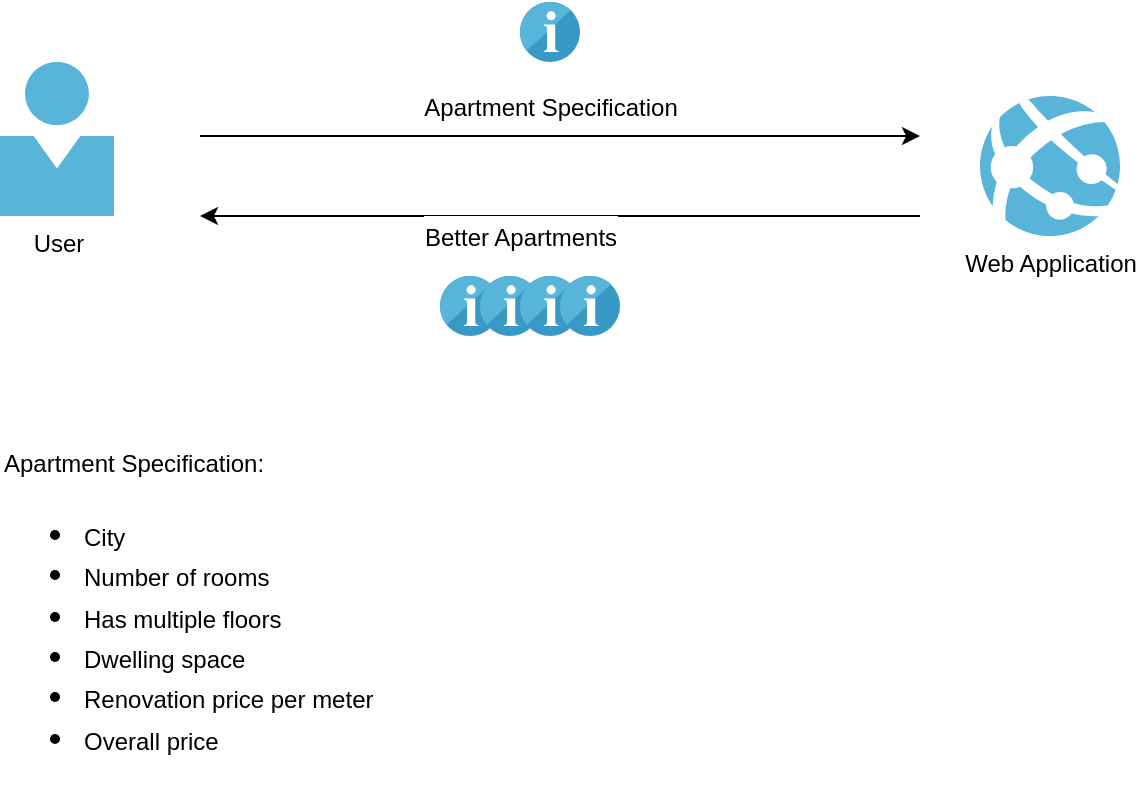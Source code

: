 <mxfile version="13.2.4" type="device" pages="5"><diagram id="wJSXQNSrOmMuV7ooUdes" name="User Interaction"><mxGraphModel dx="1426" dy="1003" grid="1" gridSize="10" guides="1" tooltips="1" connect="1" arrows="1" fold="1" page="1" pageScale="1" pageWidth="827" pageHeight="1169" math="0" shadow="0"><root><mxCell id="0"/><mxCell id="1" parent="0"/><mxCell id="l5Xs_iegpiukcwC-gsMg-9" value="" style="edgeStyle=orthogonalEdgeStyle;rounded=0;orthogonalLoop=1;jettySize=auto;html=1;" parent="1" edge="1"><mxGeometry relative="1" as="geometry"><mxPoint x="190" y="510" as="sourcePoint"/><mxPoint x="550" y="510" as="targetPoint"/></mxGeometry></mxCell><mxCell id="l5Xs_iegpiukcwC-gsMg-31" value="&lt;span style=&quot;font-size: 12px&quot;&gt;Apartment Specification&lt;/span&gt;" style="edgeLabel;html=1;align=center;verticalAlign=middle;resizable=0;points=[];fontSize=17;" parent="l5Xs_iegpiukcwC-gsMg-9" vertex="1" connectable="0"><mxGeometry x="0.133" relative="1" as="geometry"><mxPoint x="-29" y="-15" as="offset"/></mxGeometry></mxCell><mxCell id="l5Xs_iegpiukcwC-gsMg-1" value="User" style="aspect=fixed;html=1;points=[];align=center;image;fontSize=12;image=img/lib/mscae/Person.svg;" parent="1" vertex="1"><mxGeometry x="90" y="472.97" width="57" height="77.03" as="geometry"/></mxCell><mxCell id="l5Xs_iegpiukcwC-gsMg-33" value="" style="edgeStyle=orthogonalEdgeStyle;rounded=0;orthogonalLoop=1;jettySize=auto;html=1;fontSize=17;" parent="1" edge="1"><mxGeometry relative="1" as="geometry"><mxPoint x="550" y="550" as="sourcePoint"/><mxPoint x="190" y="550" as="targetPoint"/></mxGeometry></mxCell><mxCell id="l5Xs_iegpiukcwC-gsMg-34" value="&lt;font style=&quot;font-size: 12px&quot;&gt;Better Apartments&lt;/font&gt;" style="edgeLabel;html=1;align=center;verticalAlign=middle;resizable=0;points=[];fontSize=17;" parent="l5Xs_iegpiukcwC-gsMg-33" vertex="1" connectable="0"><mxGeometry x="0.078" relative="1" as="geometry"><mxPoint x="-6" y="10" as="offset"/></mxGeometry></mxCell><mxCell id="l5Xs_iegpiukcwC-gsMg-3" value="Web Application" style="aspect=fixed;html=1;points=[];align=center;image;fontSize=12;image=img/lib/mscae/App_Services.svg;" parent="1" vertex="1"><mxGeometry x="580" y="490" width="70" height="70" as="geometry"/></mxCell><mxCell id="l5Xs_iegpiukcwC-gsMg-4" value="" style="aspect=fixed;html=1;points=[];align=center;image;fontSize=12;image=img/lib/mscae/Info_2.svg;" parent="1" vertex="1"><mxGeometry x="350" y="442.97" width="30" height="30" as="geometry"/></mxCell><mxCell id="l5Xs_iegpiukcwC-gsMg-29" value="&lt;div&gt;&lt;font style=&quot;font-size: 12px&quot;&gt;Apartment Specification:&lt;/font&gt;&lt;/div&gt;&lt;ul&gt;&lt;li&gt;&lt;span&gt;&lt;font style=&quot;font-size: 12px&quot;&gt;City&lt;/font&gt;&lt;/span&gt;&lt;/li&gt;&lt;li&gt;&lt;font style=&quot;font-size: 12px&quot;&gt;Number of rooms&lt;/font&gt;&lt;/li&gt;&lt;li&gt;&lt;font style=&quot;font-size: 12px&quot;&gt;Has multiple floors&lt;/font&gt;&lt;/li&gt;&lt;li&gt;&lt;font style=&quot;font-size: 12px&quot;&gt;Dwelling space&lt;/font&gt;&lt;/li&gt;&lt;li&gt;&lt;font style=&quot;font-size: 12px&quot;&gt;Renovation price per meter&lt;/font&gt;&lt;/li&gt;&lt;li&gt;&lt;font style=&quot;font-size: 12px&quot;&gt;Overall price&lt;/font&gt;&lt;/li&gt;&lt;/ul&gt;" style="text;strokeColor=none;fillColor=none;html=1;whiteSpace=wrap;verticalAlign=middle;overflow=hidden;fontSize=17;" parent="1" vertex="1"><mxGeometry x="90" y="660" width="280" height="180" as="geometry"/></mxCell><mxCell id="l5Xs_iegpiukcwC-gsMg-39" value="" style="aspect=fixed;html=1;points=[];align=center;image;fontSize=12;image=img/lib/mscae/Info_2.svg;" parent="1" vertex="1"><mxGeometry x="310" y="580" width="30" height="30" as="geometry"/></mxCell><mxCell id="l5Xs_iegpiukcwC-gsMg-40" value="" style="aspect=fixed;html=1;points=[];align=center;image;fontSize=12;image=img/lib/mscae/Info_2.svg;" parent="1" vertex="1"><mxGeometry x="330" y="580" width="30" height="30" as="geometry"/></mxCell><mxCell id="l5Xs_iegpiukcwC-gsMg-41" value="" style="aspect=fixed;html=1;points=[];align=center;image;fontSize=12;image=img/lib/mscae/Info_2.svg;" parent="1" vertex="1"><mxGeometry x="350" y="580" width="30" height="30" as="geometry"/></mxCell><mxCell id="l5Xs_iegpiukcwC-gsMg-42" value="" style="aspect=fixed;html=1;points=[];align=center;image;fontSize=12;image=img/lib/mscae/Info_2.svg;" parent="1" vertex="1"><mxGeometry x="370" y="580" width="30" height="30" as="geometry"/></mxCell></root></mxGraphModel></diagram><diagram id="kBCVqvlNksmd7th6j5qb" name="Page-2"><mxGraphModel dx="2253" dy="2172" grid="1" gridSize="10" guides="1" tooltips="1" connect="1" arrows="1" fold="1" page="1" pageScale="1" pageWidth="827" pageHeight="1169" math="0" shadow="0"><root><mxCell id="Xf0zdAJSnBmhrVDSTyzB-0"/><mxCell id="Xf0zdAJSnBmhrVDSTyzB-1" parent="Xf0zdAJSnBmhrVDSTyzB-0"/><mxCell id="rg5n69LgmToSxn2e_3Ef-0" value="&lt;p style=&quot;margin: 0px ; margin-top: 4px ; text-align: center&quot;&gt;&lt;b style=&quot;background-color: rgb(255 , 255 , 255)&quot;&gt;DataAggregator&lt;/b&gt;&lt;/p&gt;&lt;hr size=&quot;1&quot;&gt;&lt;p style=&quot;margin: 0px ; margin-left: 4px&quot;&gt;&lt;span style=&quot;background-color: rgb(255 , 255 , 255)&quot;&gt;+&amp;nbsp;&lt;span style=&quot;font-family: &amp;#34;menlo&amp;#34; ; font-size: 8.3pt&quot;&gt;_aggregators&amp;nbsp;&lt;/span&gt;&lt;span&gt;:&amp;nbsp;&lt;/span&gt;&lt;span style=&quot;font-family: &amp;#34;menlo&amp;#34; ; font-size: 8.3pt&quot;&gt;IEnumerable&amp;lt;IAggregator&amp;gt;&lt;/span&gt;&lt;/span&gt;&lt;/p&gt;&lt;p style=&quot;margin: 0px ; margin-left: 4px&quot;&gt;&lt;span style=&quot;background-color: rgb(255 , 255 , 255)&quot;&gt;&lt;span style=&quot;font-family: &amp;#34;menlo&amp;#34; ; font-size: 8.3pt&quot;&gt;+&amp;nbsp;&lt;/span&gt;&lt;span style=&quot;font-family: &amp;#34;menlo&amp;#34; ; font-size: 8.3pt&quot;&gt;_apartComplexRepository :&amp;nbsp;&lt;/span&gt;&lt;span style=&quot;font-family: &amp;#34;menlo&amp;#34; ; font-size: 8.3pt&quot;&gt;IApartComplexRepository&lt;/span&gt;&lt;/span&gt;&lt;/p&gt;&lt;p style=&quot;margin: 0px ; margin-left: 4px&quot;&gt;&lt;span style=&quot;background-color: rgb(255 , 255 , 255)&quot;&gt;&lt;span style=&quot;font-family: &amp;#34;menlo&amp;#34; ; font-size: 8.3pt&quot;&gt;+&amp;nbsp;&lt;/span&gt;&lt;span style=&quot;font-family: &amp;#34;menlo&amp;#34; ; font-size: 8.3pt&quot;&gt;_apartComplexes :&amp;nbsp;&lt;/span&gt;&lt;span style=&quot;font-family: &amp;#34;menlo&amp;#34; ; font-size: 8.3pt&quot;&gt;IEnumerable&amp;lt;ApartComplex&amp;gt;&lt;/span&gt;&lt;/span&gt;&lt;/p&gt;&lt;hr size=&quot;1&quot;&gt;&lt;p style=&quot;margin: 0px ; margin-left: 4px&quot;&gt;&lt;span style=&quot;background-color: rgb(255 , 255 , 255)&quot;&gt;+ GetData()&lt;/span&gt;&lt;/p&gt;&lt;p style=&quot;margin: 0px ; margin-left: 4px&quot;&gt;&lt;span style=&quot;background-color: rgb(255 , 255 , 255)&quot;&gt;+ ValidateData()&lt;/span&gt;&lt;/p&gt;&lt;p style=&quot;margin: 0px ; margin-left: 4px&quot;&gt;&lt;span style=&quot;background-color: rgb(255 , 255 , 255)&quot;&gt;+ UpdateDb()&lt;/span&gt;&lt;/p&gt;" style="verticalAlign=top;align=left;overflow=fill;fontSize=12;fontFamily=Helvetica;html=1;" parent="Xf0zdAJSnBmhrVDSTyzB-1" vertex="1"><mxGeometry x="210" y="150" width="360" height="140" as="geometry"/></mxCell><mxCell id="rg5n69LgmToSxn2e_3Ef-3" value="&lt;p style=&quot;margin: 0px ; margin-top: 4px ; text-align: center&quot;&gt;&lt;b style=&quot;background-color: rgb(255 , 255 , 255)&quot;&gt;LunUaAggregator&lt;/b&gt;&lt;/p&gt;&lt;hr size=&quot;1&quot;&gt;&lt;p style=&quot;margin: 0px ; margin-left: 4px&quot;&gt;&lt;span style=&quot;background-color: rgb(255 , 255 , 255)&quot;&gt;+&amp;nbsp;&lt;span style=&quot;font-family: &amp;#34;menlo&amp;#34; ; font-size: 8.3pt&quot;&gt;_cityHandler&lt;/span&gt;&lt;span style=&quot;font-family: &amp;#34;menlo&amp;#34; ; font-size: 8.3pt&quot;&gt;&amp;nbsp;&lt;/span&gt;:&amp;nbsp;&lt;span style=&quot;font-family: &amp;#34;menlo&amp;#34; ; font-size: 8.3pt&quot;&gt;CityHandler&lt;/span&gt;&lt;/span&gt;&lt;/p&gt;&lt;p style=&quot;margin: 0px ; margin-left: 4px&quot;&gt;&lt;span style=&quot;background-color: rgb(255 , 255 , 255)&quot;&gt;&lt;span style=&quot;font-family: &amp;#34;menlo&amp;#34; ; font-size: 8.3pt&quot;&gt;+&amp;nbsp;&lt;/span&gt;&lt;span style=&quot;font-family: &amp;#34;menlo&amp;#34; ; font-size: 8.3pt&quot;&gt;_apartComplexHandler&lt;/span&gt;&lt;span style=&quot;font-family: &amp;#34;menlo&amp;#34; ; font-size: 8.3pt&quot;&gt;&amp;nbsp;:&amp;nbsp;&lt;/span&gt;&lt;span style=&quot;font-family: &amp;#34;menlo&amp;#34; ; font-size: 8.3pt&quot;&gt;ApartComplexHandler&lt;/span&gt;&lt;/span&gt;&lt;/p&gt;&lt;p style=&quot;margin: 0px ; margin-left: 4px&quot;&gt;&lt;span style=&quot;background-color: rgb(255 , 255 , 255)&quot;&gt;&lt;span style=&quot;font-family: &amp;#34;menlo&amp;#34; ; font-size: 8.3pt&quot;&gt;+&amp;nbsp;&lt;/span&gt;&lt;span style=&quot;font-family: &amp;#34;menlo&amp;#34; ; font-size: 8.3pt&quot;&gt;_apartmentHandler&lt;/span&gt;&lt;span style=&quot;font-family: &amp;#34;menlo&amp;#34; ; font-size: 8.3pt&quot;&gt;&amp;nbsp;:&amp;nbsp;&lt;/span&gt;&lt;span style=&quot;font-family: &amp;#34;menlo&amp;#34; ; font-size: 8.3pt&quot;&gt;ApartmentHandler&lt;/span&gt;&lt;/span&gt;&lt;/p&gt;&lt;hr size=&quot;1&quot;&gt;&lt;p style=&quot;margin: 0px ; margin-left: 4px&quot;&gt;&lt;span style=&quot;background-color: rgb(255 , 255 , 255)&quot;&gt;+&amp;nbsp;&lt;span style=&quot;font-family: &amp;#34;menlo&amp;#34; ; font-size: 8.3pt&quot;&gt;AggregateData&lt;/span&gt;() :&amp;nbsp;&lt;/span&gt;&lt;span style=&quot;background-color: rgb(255 , 255 , 255)&quot;&gt;&lt;span style=&quot;font-family: &amp;#34;menlo&amp;#34; ; font-size: 8.3pt&quot;&gt;IEnumerable&lt;/span&gt;&lt;span style=&quot;font-family: &amp;#34;menlo&amp;#34; ; font-size: 8.3pt&quot;&gt;&amp;lt;&lt;/span&gt;&lt;span style=&quot;font-family: &amp;#34;menlo&amp;#34; ; font-size: 8.3pt&quot;&gt;ApartComplex&lt;/span&gt;&lt;span style=&quot;font-family: &amp;#34;menlo&amp;#34; ; font-size: 8.3pt&quot;&gt;&amp;gt;&lt;/span&gt;&lt;/span&gt;&lt;/p&gt;" style="verticalAlign=top;align=left;overflow=fill;fontSize=12;fontFamily=Helvetica;html=1;" parent="Xf0zdAJSnBmhrVDSTyzB-1" vertex="1"><mxGeometry x="1150" y="160" width="360" height="120" as="geometry"/></mxCell><mxCell id="rg5n69LgmToSxn2e_3Ef-6" value="&lt;p style=&quot;margin: 0px ; margin-top: 4px ; text-align: center&quot;&gt;&lt;b style=&quot;background-color: rgb(255 , 255 , 255)&quot;&gt;DomRiaAggregator&lt;/b&gt;&lt;/p&gt;&lt;hr size=&quot;1&quot;&gt;&lt;p style=&quot;margin: 0px ; margin-left: 4px&quot;&gt;&lt;span style=&quot;font-family: &amp;#34;menlo&amp;#34; ; font-size: 8.3pt&quot;&gt;+&amp;nbsp;&lt;/span&gt;&lt;span style=&quot;font-family: &amp;#34;menlo&amp;#34; ; font-size: 8.3pt&quot;&gt;_apartComplexHandler&lt;/span&gt;&lt;span style=&quot;font-family: &amp;#34;menlo&amp;#34; ; font-size: 8.3pt&quot;&gt;&amp;nbsp;:&amp;nbsp;&lt;/span&gt;&lt;span style=&quot;font-family: &amp;#34;menlo&amp;#34; ; font-size: 8.3pt&quot;&gt;ApartComplexHandler&lt;/span&gt;&lt;br&gt;&lt;/p&gt;&lt;p style=&quot;margin: 0px ; margin-left: 4px&quot;&gt;&lt;span style=&quot;background-color: rgb(255 , 255 , 255)&quot;&gt;&lt;span style=&quot;font-family: &amp;#34;menlo&amp;#34; ; font-size: 8.3pt&quot;&gt;+&amp;nbsp;&lt;/span&gt;&lt;span style=&quot;font-family: &amp;#34;menlo&amp;#34; ; font-size: 8.3pt&quot;&gt;_apartmentHandler&lt;/span&gt;&lt;span style=&quot;font-family: &amp;#34;menlo&amp;#34; ; font-size: 8.3pt&quot;&gt;&amp;nbsp;:&amp;nbsp;&lt;/span&gt;&lt;span style=&quot;font-family: &amp;#34;menlo&amp;#34; ; font-size: 8.3pt&quot;&gt;ApartmentHandler&lt;/span&gt;&lt;/span&gt;&lt;/p&gt;&lt;hr size=&quot;1&quot;&gt;&lt;p style=&quot;margin: 0px ; margin-left: 4px&quot;&gt;&lt;span style=&quot;background-color: rgb(255 , 255 , 255)&quot;&gt;+&amp;nbsp;&lt;span style=&quot;font-family: &amp;#34;menlo&amp;#34; ; font-size: 8.3pt&quot;&gt;AggregateData&lt;/span&gt;() :&amp;nbsp;&lt;/span&gt;&lt;span style=&quot;background-color: rgb(255 , 255 , 255)&quot;&gt;&lt;span style=&quot;font-family: &amp;#34;menlo&amp;#34; ; font-size: 8.3pt&quot;&gt;IEnumerable&lt;/span&gt;&lt;span style=&quot;font-family: &amp;#34;menlo&amp;#34; ; font-size: 8.3pt&quot;&gt;&amp;lt;&lt;/span&gt;&lt;span style=&quot;font-family: &amp;#34;menlo&amp;#34; ; font-size: 8.3pt&quot;&gt;ApartComplex&lt;/span&gt;&lt;span style=&quot;font-family: &amp;#34;menlo&amp;#34; ; font-size: 8.3pt&quot;&gt;&amp;gt;&lt;/span&gt;&lt;/span&gt;&lt;/p&gt;" style="verticalAlign=top;align=left;overflow=fill;fontSize=12;fontFamily=Helvetica;html=1;" parent="Xf0zdAJSnBmhrVDSTyzB-1" vertex="1"><mxGeometry x="710" y="160" width="360" height="120" as="geometry"/></mxCell><mxCell id="eF16miUo0Mz3vwzK2Gew-5" value="&lt;p style=&quot;margin: 0px ; margin-top: 4px ; text-align: center&quot;&gt;&lt;i&gt;&amp;lt;&amp;lt;Interface&amp;gt;&amp;gt;&lt;/i&gt;&lt;br&gt;&lt;b&gt;&lt;span style=&quot;font-family: &amp;#34;menlo&amp;#34; ; font-size: 11.067px ; text-align: left ; background-color: rgb(255 , 255 , 255)&quot;&gt;IAggregator&lt;/span&gt;&lt;br&gt;&lt;/b&gt;&lt;/p&gt;&lt;hr size=&quot;1&quot;&gt;&lt;p style=&quot;margin: 0px ; margin-left: 4px&quot;&gt;&lt;span style=&quot;background-color: rgb(255 , 255 , 255)&quot;&gt;+&amp;nbsp;&lt;span style=&quot;font-family: &amp;#34;menlo&amp;#34; ; font-size: 8.3pt&quot;&gt;AggregateData&lt;/span&gt;() :&amp;nbsp;&lt;/span&gt;&lt;span style=&quot;background-color: rgb(255 , 255 , 255)&quot;&gt;&lt;span style=&quot;font-family: &amp;#34;menlo&amp;#34; ; font-size: 8.3pt&quot;&gt;IEnumerable&lt;/span&gt;&lt;span style=&quot;font-family: &amp;#34;menlo&amp;#34; ; font-size: 8.3pt&quot;&gt;&amp;lt;&lt;/span&gt;&lt;span style=&quot;font-family: &amp;#34;menlo&amp;#34; ; font-size: 8.3pt&quot;&gt;ApartComplex&lt;/span&gt;&lt;span style=&quot;font-family: &amp;#34;menlo&amp;#34; ; font-size: 8.3pt&quot;&gt;&amp;gt;&lt;/span&gt;&lt;/span&gt;&lt;br&gt;&lt;/p&gt;" style="verticalAlign=top;align=left;overflow=fill;fontSize=12;fontFamily=Helvetica;html=1;" parent="Xf0zdAJSnBmhrVDSTyzB-1" vertex="1"><mxGeometry x="960" y="-90" width="290" height="70" as="geometry"/></mxCell><mxCell id="eF16miUo0Mz3vwzK2Gew-6" value="0..1" style="endArrow=open;html=1;endSize=12;startArrow=diamondThin;startSize=14;startFill=0;edgeStyle=orthogonalEdgeStyle;align=left;verticalAlign=bottom;exitX=0.75;exitY=0;exitDx=0;exitDy=0;entryX=0;entryY=0.5;entryDx=0;entryDy=0;" parent="Xf0zdAJSnBmhrVDSTyzB-1" source="rg5n69LgmToSxn2e_3Ef-0" target="eF16miUo0Mz3vwzK2Gew-5" edge="1"><mxGeometry x="-0.945" y="-10" relative="1" as="geometry"><mxPoint x="670" y="430" as="sourcePoint"/><mxPoint x="830" y="430" as="targetPoint"/><mxPoint as="offset"/></mxGeometry></mxCell><mxCell id="eF16miUo0Mz3vwzK2Gew-8" value="1..*" style="edgeLabel;html=1;align=center;verticalAlign=middle;resizable=0;points=[];" parent="eF16miUo0Mz3vwzK2Gew-6" vertex="1" connectable="0"><mxGeometry x="0.674" y="-1" relative="1" as="geometry"><mxPoint x="82.14" y="-16" as="offset"/></mxGeometry></mxCell><mxCell id="eF16miUo0Mz3vwzK2Gew-9" value="" style="html=1;verticalAlign=bottom;endArrow=open;dashed=1;endSize=8;exitX=0.5;exitY=0;exitDx=0;exitDy=0;" parent="Xf0zdAJSnBmhrVDSTyzB-1" source="rg5n69LgmToSxn2e_3Ef-6" target="eF16miUo0Mz3vwzK2Gew-5" edge="1"><mxGeometry relative="1" as="geometry"><mxPoint x="640" y="370" as="sourcePoint"/><mxPoint x="560" y="370" as="targetPoint"/></mxGeometry></mxCell><mxCell id="eF16miUo0Mz3vwzK2Gew-10" value="" style="html=1;verticalAlign=bottom;endArrow=open;dashed=1;endSize=8;exitX=0.5;exitY=0;exitDx=0;exitDy=0;" parent="Xf0zdAJSnBmhrVDSTyzB-1" source="rg5n69LgmToSxn2e_3Ef-3" target="eF16miUo0Mz3vwzK2Gew-5" edge="1"><mxGeometry relative="1" as="geometry"><mxPoint x="790" y="385" as="sourcePoint"/><mxPoint x="971.667" y="210" as="targetPoint"/></mxGeometry></mxCell><mxCell id="eF16miUo0Mz3vwzK2Gew-16" value="&lt;p style=&quot;margin: 0px ; margin-top: 4px ; text-align: center&quot;&gt;&lt;i&gt;&amp;lt;&amp;lt;Interface&amp;gt;&amp;gt;&lt;/i&gt;&lt;br&gt;&lt;b&gt;&lt;span style=&quot;font-family: &amp;#34;menlo&amp;#34; ; font-size: 11.067px ; text-align: left ; background-color: rgb(255 , 255 , 255)&quot;&gt;IApartComplexRepository&lt;/span&gt;&lt;br&gt;&lt;/b&gt;&lt;/p&gt;&lt;hr size=&quot;1&quot;&gt;&lt;p style=&quot;margin: 0px ; margin-left: 4px&quot;&gt;&lt;span style=&quot;background-color: rgb(255 , 255 , 255)&quot;&gt;+&amp;nbsp;&lt;span style=&quot;font-family: &amp;#34;menlo&amp;#34; ; font-size: 8.3pt&quot;&gt;UpdateDb&lt;/span&gt;()&lt;/span&gt;&lt;/p&gt;&lt;p style=&quot;margin: 0px ; margin-left: 4px&quot;&gt;&lt;span style=&quot;background-color: rgb(255 , 255 , 255)&quot;&gt;+ GetApartComplex() : ApartComplex&lt;/span&gt;&lt;/p&gt;" style="verticalAlign=top;align=left;overflow=fill;fontSize=12;fontFamily=Helvetica;html=1;" parent="Xf0zdAJSnBmhrVDSTyzB-1" vertex="1"><mxGeometry x="-280" y="-90" width="290" height="85" as="geometry"/></mxCell><mxCell id="eF16miUo0Mz3vwzK2Gew-17" value="0..1" style="endArrow=open;html=1;endSize=12;startArrow=diamondThin;startSize=14;startFill=0;edgeStyle=orthogonalEdgeStyle;align=left;verticalAlign=bottom;" parent="Xf0zdAJSnBmhrVDSTyzB-1" source="rg5n69LgmToSxn2e_3Ef-0" target="eF16miUo0Mz3vwzK2Gew-16" edge="1"><mxGeometry x="-0.923" y="-10" relative="1" as="geometry"><mxPoint x="330" y="140" as="sourcePoint"/><mxPoint x="420" y="420" as="targetPoint"/><Array as="points"><mxPoint x="330" y="-47"/></Array><mxPoint as="offset"/></mxGeometry></mxCell><mxCell id="eF16miUo0Mz3vwzK2Gew-18" value="1" style="edgeLabel;html=1;align=center;verticalAlign=middle;resizable=0;points=[];" parent="eF16miUo0Mz3vwzK2Gew-17" vertex="1" connectable="0"><mxGeometry x="0.6" y="-2" relative="1" as="geometry"><mxPoint x="-82.71" y="-21" as="offset"/></mxGeometry></mxCell><mxCell id="eF16miUo0Mz3vwzK2Gew-19" value="&lt;p style=&quot;margin: 0px ; margin-top: 4px ; text-align: center&quot;&gt;&lt;b style=&quot;background-color: rgb(255 , 255 , 255)&quot;&gt;ApartComplexRepository&lt;/b&gt;&lt;/p&gt;&lt;hr size=&quot;1&quot;&gt;&lt;p style=&quot;margin: 0px ; margin-left: 4px&quot;&gt;+ UpdateDb()&lt;/p&gt;&lt;p style=&quot;margin: 0px ; margin-left: 4px&quot;&gt;+ GetApartComplex() : ApartComplex&lt;/p&gt;" style="verticalAlign=top;align=left;overflow=fill;fontSize=12;fontFamily=Helvetica;html=1;" parent="Xf0zdAJSnBmhrVDSTyzB-1" vertex="1"><mxGeometry x="-315" y="160" width="360" height="70" as="geometry"/></mxCell><mxCell id="eF16miUo0Mz3vwzK2Gew-20" value="" style="html=1;verticalAlign=bottom;endArrow=open;dashed=1;endSize=8;" parent="Xf0zdAJSnBmhrVDSTyzB-1" source="eF16miUo0Mz3vwzK2Gew-19" target="eF16miUo0Mz3vwzK2Gew-16" edge="1"><mxGeometry relative="1" as="geometry"><mxPoint x="-350" y="445" as="sourcePoint"/><mxPoint x="-168.333" y="270" as="targetPoint"/></mxGeometry></mxCell><mxCell id="eF16miUo0Mz3vwzK2Gew-25" value="&lt;p style=&quot;margin: 0px ; margin-top: 4px ; text-align: center&quot;&gt;&lt;span style=&quot;background-color: rgb(255 , 255 , 255)&quot;&gt;&amp;lt;&amp;lt;Interface&amp;gt;&amp;gt;&lt;/span&gt;&lt;/p&gt;&lt;p style=&quot;margin: 0px ; margin-top: 4px ; text-align: center&quot;&gt;&lt;span style=&quot;background-color: rgb(255 , 255 , 255)&quot;&gt;&lt;b&gt;IApplicationContext&lt;/b&gt;&lt;/span&gt;&lt;/p&gt;&lt;hr size=&quot;1&quot;&gt;&lt;p style=&quot;margin: 0px ; margin-left: 4px&quot;&gt;&lt;span style=&quot;background-color: rgb(255 , 255 , 255)&quot;&gt;+&amp;nbsp;&amp;nbsp;&lt;span style=&quot;font-family: &amp;#34;menlo&amp;#34; ; font-size: 8.3pt&quot;&gt;ApartComplexes&amp;nbsp;&lt;/span&gt;&lt;span&gt;:&amp;nbsp;&lt;/span&gt;&lt;span style=&quot;font-family: &amp;#34;menlo&amp;#34; ; font-size: 8.3pt&quot;&gt;DbSet&amp;lt;ApartComplex&amp;gt;&lt;/span&gt;&lt;/span&gt;&lt;/p&gt;&lt;p style=&quot;margin: 0px ; margin-left: 4px&quot;&gt;&lt;span style=&quot;background-color: rgb(255 , 255 , 255)&quot;&gt;&lt;span style=&quot;font-family: &amp;#34;menlo&amp;#34; ; font-size: 8.3pt&quot;&gt;+&amp;nbsp;&lt;/span&gt;&lt;span style=&quot;font-family: &amp;#34;menlo&amp;#34; ; font-size: 8.3pt&quot;&gt;Apartments :&amp;nbsp;&lt;/span&gt;&lt;span style=&quot;font-family: &amp;#34;menlo&amp;#34; ; font-size: 8.3pt&quot;&gt;DbSet&amp;lt;Apartment&amp;gt;&lt;/span&gt;&lt;/span&gt;&lt;/p&gt;&lt;hr size=&quot;1&quot;&gt;&lt;p style=&quot;margin: 0px ; margin-left: 4px&quot;&gt;&lt;span style=&quot;background-color: rgb(255 , 255 , 255)&quot;&gt;+ Save()&lt;br&gt;&lt;/span&gt;&lt;/p&gt;" style="verticalAlign=top;align=left;overflow=fill;fontSize=12;fontFamily=Helvetica;html=1;" parent="Xf0zdAJSnBmhrVDSTyzB-1" vertex="1"><mxGeometry x="-773" y="-90" width="360" height="120" as="geometry"/></mxCell><mxCell id="eF16miUo0Mz3vwzK2Gew-26" value="&lt;p style=&quot;margin: 0px ; margin-top: 4px ; text-align: center&quot;&gt;&lt;span style=&quot;background-color: rgb(255 , 255 , 255)&quot;&gt;&lt;b&gt;SQLServerContext&lt;/b&gt;&lt;/span&gt;&lt;/p&gt;&lt;hr size=&quot;1&quot;&gt;&lt;p style=&quot;margin: 0px ; margin-left: 4px&quot;&gt;+ UpdateDb()&lt;/p&gt;&lt;p style=&quot;margin: 0px ; margin-left: 4px&quot;&gt;+ GetApartComplex() : ApartComplex&lt;/p&gt;" style="verticalAlign=top;align=left;overflow=fill;fontSize=12;fontFamily=Helvetica;html=1;" parent="Xf0zdAJSnBmhrVDSTyzB-1" vertex="1"><mxGeometry x="-773" y="160" width="360" height="70" as="geometry"/></mxCell><mxCell id="eF16miUo0Mz3vwzK2Gew-27" value="" style="html=1;verticalAlign=bottom;endArrow=open;dashed=1;endSize=8;" parent="Xf0zdAJSnBmhrVDSTyzB-1" source="eF16miUo0Mz3vwzK2Gew-26" target="eF16miUo0Mz3vwzK2Gew-25" edge="1"><mxGeometry relative="1" as="geometry"><mxPoint x="-600" y="160" as="sourcePoint"/><mxPoint x="-600" y="20" as="targetPoint"/></mxGeometry></mxCell><mxCell id="eF16miUo0Mz3vwzK2Gew-28" value="1" style="endArrow=open;html=1;endSize=12;startArrow=diamondThin;startSize=14;startFill=0;edgeStyle=orthogonalEdgeStyle;align=left;verticalAlign=bottom;exitX=0;exitY=0.5;exitDx=0;exitDy=0;entryX=1;entryY=0.5;entryDx=0;entryDy=0;" parent="Xf0zdAJSnBmhrVDSTyzB-1" source="eF16miUo0Mz3vwzK2Gew-19" target="eF16miUo0Mz3vwzK2Gew-25" edge="1"><mxGeometry x="-1" y="3" relative="1" as="geometry"><mxPoint x="-180" y="370" as="sourcePoint"/><mxPoint x="-20" y="370" as="targetPoint"/></mxGeometry></mxCell></root></mxGraphModel></diagram><diagram id="JIJj46bO-rM84tEa0wC9" name="DataAggregatorService"><mxGraphModel dx="2253" dy="2172" grid="1" gridSize="10" guides="1" tooltips="1" connect="1" arrows="1" fold="1" page="1" pageScale="1" pageWidth="827" pageHeight="1169" math="0" shadow="0"><root><mxCell id="9q4MNilrVWKcohQOg_Pg-0"/><mxCell id="9q4MNilrVWKcohQOg_Pg-1" parent="9q4MNilrVWKcohQOg_Pg-0"/><mxCell id="bEP709WeL0P6sA_U9J5--0" value="&lt;p style=&quot;margin: 0px ; margin-top: 4px ; text-align: center&quot;&gt;&lt;b style=&quot;background-color: rgb(255 , 255 , 255)&quot;&gt;DataAggregator&lt;/b&gt;&lt;/p&gt;&lt;hr size=&quot;1&quot;&gt;&lt;p style=&quot;margin: 0px ; margin-left: 4px&quot;&gt;&lt;span style=&quot;background-color: rgb(255 , 255 , 255)&quot;&gt;+&amp;nbsp;&lt;span style=&quot;font-family: &amp;#34;menlo&amp;#34; ; font-size: 8.3pt&quot;&gt;_aggregators&amp;nbsp;&lt;/span&gt;&lt;span&gt;:&amp;nbsp;&lt;/span&gt;&lt;span style=&quot;font-family: &amp;#34;menlo&amp;#34; ; font-size: 8.3pt&quot;&gt;IEnumerable&amp;lt;IAggregator&amp;gt;&lt;/span&gt;&lt;/span&gt;&lt;/p&gt;&lt;p style=&quot;margin: 0px ; margin-left: 4px&quot;&gt;&lt;span style=&quot;background-color: rgb(255 , 255 , 255)&quot;&gt;&lt;span style=&quot;font-family: &amp;#34;menlo&amp;#34; ; font-size: 8.3pt&quot;&gt;+&amp;nbsp;&lt;/span&gt;&lt;span style=&quot;font-family: &amp;#34;menlo&amp;#34; ; font-size: 8.3pt&quot;&gt;_apartComplexRepository :&amp;nbsp;&lt;/span&gt;&lt;span style=&quot;font-family: &amp;#34;menlo&amp;#34; ; font-size: 8.3pt&quot;&gt;IApartComplexRepository&lt;/span&gt;&lt;/span&gt;&lt;/p&gt;&lt;p style=&quot;margin: 0px ; margin-left: 4px&quot;&gt;&lt;span style=&quot;background-color: rgb(255 , 255 , 255)&quot;&gt;&lt;span style=&quot;font-family: &amp;#34;menlo&amp;#34; ; font-size: 8.3pt&quot;&gt;+&amp;nbsp;&lt;/span&gt;&lt;span style=&quot;font-family: &amp;#34;menlo&amp;#34; ; font-size: 8.3pt&quot;&gt;_apartComplexes :&amp;nbsp;&lt;/span&gt;&lt;span style=&quot;font-family: &amp;#34;menlo&amp;#34; ; font-size: 8.3pt&quot;&gt;IEnumerable&amp;lt;ApartComplex&amp;gt;&lt;/span&gt;&lt;/span&gt;&lt;/p&gt;&lt;hr size=&quot;1&quot;&gt;&lt;p style=&quot;margin: 0px ; margin-left: 4px&quot;&gt;&lt;span style=&quot;background-color: rgb(255 , 255 , 255)&quot;&gt;+ GetData()&lt;/span&gt;&lt;/p&gt;&lt;p style=&quot;margin: 0px ; margin-left: 4px&quot;&gt;&lt;span style=&quot;background-color: rgb(255 , 255 , 255)&quot;&gt;+ ValidateData()&lt;/span&gt;&lt;/p&gt;&lt;p style=&quot;margin: 0px ; margin-left: 4px&quot;&gt;&lt;span style=&quot;background-color: rgb(255 , 255 , 255)&quot;&gt;+ UpdateDb()&lt;/span&gt;&lt;/p&gt;" style="verticalAlign=top;align=left;overflow=fill;fontSize=12;fontFamily=Helvetica;html=1;" parent="9q4MNilrVWKcohQOg_Pg-1" vertex="1"><mxGeometry x="210" y="150" width="360" height="140" as="geometry"/></mxCell><mxCell id="bEP709WeL0P6sA_U9J5--1" value="&lt;p style=&quot;margin: 0px ; margin-top: 4px ; text-align: center&quot;&gt;&lt;b style=&quot;background-color: rgb(255 , 255 , 255)&quot;&gt;LunUaAggregator&lt;/b&gt;&lt;/p&gt;&lt;hr size=&quot;1&quot;&gt;&lt;p style=&quot;margin: 0px ; margin-left: 4px&quot;&gt;&lt;span style=&quot;background-color: rgb(255 , 255 , 255)&quot;&gt;+&amp;nbsp;&lt;span style=&quot;font-family: &amp;#34;menlo&amp;#34; ; font-size: 8.3pt&quot;&gt;_cityHandler&lt;/span&gt;&lt;span style=&quot;font-family: &amp;#34;menlo&amp;#34; ; font-size: 8.3pt&quot;&gt;&amp;nbsp;&lt;/span&gt;:&amp;nbsp;&lt;span style=&quot;font-family: &amp;#34;menlo&amp;#34; ; font-size: 8.3pt&quot;&gt;CityHandler&lt;/span&gt;&lt;/span&gt;&lt;/p&gt;&lt;p style=&quot;margin: 0px ; margin-left: 4px&quot;&gt;&lt;span style=&quot;background-color: rgb(255 , 255 , 255)&quot;&gt;&lt;span style=&quot;font-family: &amp;#34;menlo&amp;#34; ; font-size: 8.3pt&quot;&gt;+&amp;nbsp;&lt;/span&gt;&lt;span style=&quot;font-family: &amp;#34;menlo&amp;#34; ; font-size: 8.3pt&quot;&gt;_apartComplexHandler&lt;/span&gt;&lt;span style=&quot;font-family: &amp;#34;menlo&amp;#34; ; font-size: 8.3pt&quot;&gt;&amp;nbsp;:&amp;nbsp;&lt;/span&gt;&lt;span style=&quot;font-family: &amp;#34;menlo&amp;#34; ; font-size: 8.3pt&quot;&gt;ApartComplexHandler&lt;/span&gt;&lt;/span&gt;&lt;/p&gt;&lt;p style=&quot;margin: 0px ; margin-left: 4px&quot;&gt;&lt;span style=&quot;background-color: rgb(255 , 255 , 255)&quot;&gt;&lt;span style=&quot;font-family: &amp;#34;menlo&amp;#34; ; font-size: 8.3pt&quot;&gt;+&amp;nbsp;&lt;/span&gt;&lt;span style=&quot;font-family: &amp;#34;menlo&amp;#34; ; font-size: 8.3pt&quot;&gt;_apartmentHandler&lt;/span&gt;&lt;span style=&quot;font-family: &amp;#34;menlo&amp;#34; ; font-size: 8.3pt&quot;&gt;&amp;nbsp;:&amp;nbsp;&lt;/span&gt;&lt;span style=&quot;font-family: &amp;#34;menlo&amp;#34; ; font-size: 8.3pt&quot;&gt;ApartmentHandler&lt;/span&gt;&lt;/span&gt;&lt;/p&gt;&lt;hr size=&quot;1&quot;&gt;&lt;p style=&quot;margin: 0px ; margin-left: 4px&quot;&gt;&lt;span style=&quot;background-color: rgb(255 , 255 , 255)&quot;&gt;+&amp;nbsp;&lt;span style=&quot;font-family: &amp;#34;menlo&amp;#34; ; font-size: 8.3pt&quot;&gt;AggregateData&lt;/span&gt;() :&amp;nbsp;&lt;/span&gt;&lt;span style=&quot;background-color: rgb(255 , 255 , 255)&quot;&gt;&lt;span style=&quot;font-family: &amp;#34;menlo&amp;#34; ; font-size: 8.3pt&quot;&gt;IEnumerable&lt;/span&gt;&lt;span style=&quot;font-family: &amp;#34;menlo&amp;#34; ; font-size: 8.3pt&quot;&gt;&amp;lt;&lt;/span&gt;&lt;span style=&quot;font-family: &amp;#34;menlo&amp;#34; ; font-size: 8.3pt&quot;&gt;ApartComplex&lt;/span&gt;&lt;span style=&quot;font-family: &amp;#34;menlo&amp;#34; ; font-size: 8.3pt&quot;&gt;&amp;gt;&lt;/span&gt;&lt;/span&gt;&lt;/p&gt;" style="verticalAlign=top;align=left;overflow=fill;fontSize=12;fontFamily=Helvetica;html=1;" parent="9q4MNilrVWKcohQOg_Pg-1" vertex="1"><mxGeometry x="1030" y="150" width="360" height="120" as="geometry"/></mxCell><mxCell id="bEP709WeL0P6sA_U9J5--2" value="&lt;p style=&quot;margin: 0px ; margin-top: 4px ; text-align: center&quot;&gt;&lt;b style=&quot;background-color: rgb(255 , 255 , 255)&quot;&gt;DomRiaAggregator&lt;/b&gt;&lt;/p&gt;&lt;hr size=&quot;1&quot;&gt;&lt;p style=&quot;margin: 0px ; margin-left: 4px&quot;&gt;&lt;span style=&quot;font-family: &amp;#34;menlo&amp;#34; ; font-size: 8.3pt&quot;&gt;+&amp;nbsp;&lt;/span&gt;&lt;span style=&quot;font-family: &amp;#34;menlo&amp;#34; ; font-size: 8.3pt&quot;&gt;_apartComplexHandler&lt;/span&gt;&lt;span style=&quot;font-family: &amp;#34;menlo&amp;#34; ; font-size: 8.3pt&quot;&gt;&amp;nbsp;:&amp;nbsp;&lt;/span&gt;&lt;span style=&quot;font-family: &amp;#34;menlo&amp;#34; ; font-size: 8.3pt&quot;&gt;ApartComplexHandler&lt;/span&gt;&lt;br&gt;&lt;/p&gt;&lt;p style=&quot;margin: 0px ; margin-left: 4px&quot;&gt;&lt;span style=&quot;background-color: rgb(255 , 255 , 255)&quot;&gt;&lt;span style=&quot;font-family: &amp;#34;menlo&amp;#34; ; font-size: 8.3pt&quot;&gt;+&amp;nbsp;&lt;/span&gt;&lt;span style=&quot;font-family: &amp;#34;menlo&amp;#34; ; font-size: 8.3pt&quot;&gt;_apartmentHandler&lt;/span&gt;&lt;span style=&quot;font-family: &amp;#34;menlo&amp;#34; ; font-size: 8.3pt&quot;&gt;&amp;nbsp;:&amp;nbsp;&lt;/span&gt;&lt;span style=&quot;font-family: &amp;#34;menlo&amp;#34; ; font-size: 8.3pt&quot;&gt;ApartmentHandler&lt;/span&gt;&lt;/span&gt;&lt;/p&gt;&lt;hr size=&quot;1&quot;&gt;&lt;p style=&quot;margin: 0px ; margin-left: 4px&quot;&gt;&lt;span style=&quot;background-color: rgb(255 , 255 , 255)&quot;&gt;+&amp;nbsp;&lt;span style=&quot;font-family: &amp;#34;menlo&amp;#34; ; font-size: 8.3pt&quot;&gt;AggregateData&lt;/span&gt;() :&amp;nbsp;&lt;/span&gt;&lt;span style=&quot;background-color: rgb(255 , 255 , 255)&quot;&gt;&lt;span style=&quot;font-family: &amp;#34;menlo&amp;#34; ; font-size: 8.3pt&quot;&gt;IEnumerable&lt;/span&gt;&lt;span style=&quot;font-family: &amp;#34;menlo&amp;#34; ; font-size: 8.3pt&quot;&gt;&amp;lt;&lt;/span&gt;&lt;span style=&quot;font-family: &amp;#34;menlo&amp;#34; ; font-size: 8.3pt&quot;&gt;ApartComplex&lt;/span&gt;&lt;span style=&quot;font-family: &amp;#34;menlo&amp;#34; ; font-size: 8.3pt&quot;&gt;&amp;gt;&lt;/span&gt;&lt;/span&gt;&lt;/p&gt;" style="verticalAlign=top;align=left;overflow=fill;fontSize=12;fontFamily=Helvetica;html=1;" parent="9q4MNilrVWKcohQOg_Pg-1" vertex="1"><mxGeometry x="630" y="150" width="360" height="120" as="geometry"/></mxCell><mxCell id="bEP709WeL0P6sA_U9J5--3" value="&lt;p style=&quot;margin: 0px ; margin-top: 4px ; text-align: center&quot;&gt;&lt;i&gt;&amp;lt;&amp;lt;Interface&amp;gt;&amp;gt;&lt;/i&gt;&lt;br&gt;&lt;b&gt;&lt;span style=&quot;font-family: &amp;#34;menlo&amp;#34; ; font-size: 11.067px ; text-align: left ; background-color: rgb(255 , 255 , 255)&quot;&gt;IAggregator&lt;/span&gt;&lt;br&gt;&lt;/b&gt;&lt;/p&gt;&lt;hr size=&quot;1&quot;&gt;&lt;p style=&quot;margin: 0px ; margin-left: 4px&quot;&gt;&lt;span style=&quot;background-color: rgb(255 , 255 , 255)&quot;&gt;+&amp;nbsp;&lt;span style=&quot;font-family: &amp;#34;menlo&amp;#34; ; font-size: 8.3pt&quot;&gt;AggregateData&lt;/span&gt;() :&amp;nbsp;&lt;/span&gt;&lt;span style=&quot;background-color: rgb(255 , 255 , 255)&quot;&gt;&lt;span style=&quot;font-family: &amp;#34;menlo&amp;#34; ; font-size: 8.3pt&quot;&gt;IEnumerable&lt;/span&gt;&lt;span style=&quot;font-family: &amp;#34;menlo&amp;#34; ; font-size: 8.3pt&quot;&gt;&amp;lt;&lt;/span&gt;&lt;span style=&quot;font-family: &amp;#34;menlo&amp;#34; ; font-size: 8.3pt&quot;&gt;ApartComplex&lt;/span&gt;&lt;span style=&quot;font-family: &amp;#34;menlo&amp;#34; ; font-size: 8.3pt&quot;&gt;&amp;gt;&lt;/span&gt;&lt;/span&gt;&lt;br&gt;&lt;/p&gt;" style="verticalAlign=top;align=left;overflow=fill;fontSize=12;fontFamily=Helvetica;html=1;" parent="9q4MNilrVWKcohQOg_Pg-1" vertex="1"><mxGeometry x="850" y="-90" width="290" height="70" as="geometry"/></mxCell><mxCell id="bEP709WeL0P6sA_U9J5--4" value="0..1" style="endArrow=open;html=1;endSize=12;startArrow=diamondThin;startSize=14;startFill=0;edgeStyle=orthogonalEdgeStyle;align=left;verticalAlign=bottom;exitX=0.75;exitY=0;exitDx=0;exitDy=0;entryX=0;entryY=0.5;entryDx=0;entryDy=0;" parent="9q4MNilrVWKcohQOg_Pg-1" source="bEP709WeL0P6sA_U9J5--0" target="bEP709WeL0P6sA_U9J5--3" edge="1"><mxGeometry x="-0.945" y="-10" relative="1" as="geometry"><mxPoint x="670" y="430" as="sourcePoint"/><mxPoint x="830" y="430" as="targetPoint"/><mxPoint as="offset"/></mxGeometry></mxCell><mxCell id="bEP709WeL0P6sA_U9J5--5" value="1..*" style="edgeLabel;html=1;align=center;verticalAlign=middle;resizable=0;points=[];" parent="bEP709WeL0P6sA_U9J5--4" vertex="1" connectable="0"><mxGeometry x="0.674" y="-1" relative="1" as="geometry"><mxPoint x="82.14" y="-16" as="offset"/></mxGeometry></mxCell><mxCell id="bEP709WeL0P6sA_U9J5--6" value="" style="html=1;verticalAlign=bottom;endArrow=open;dashed=1;endSize=8;exitX=0.5;exitY=0;exitDx=0;exitDy=0;" parent="9q4MNilrVWKcohQOg_Pg-1" source="bEP709WeL0P6sA_U9J5--2" target="bEP709WeL0P6sA_U9J5--3" edge="1"><mxGeometry relative="1" as="geometry"><mxPoint x="640" y="370" as="sourcePoint"/><mxPoint x="560" y="370" as="targetPoint"/></mxGeometry></mxCell><mxCell id="bEP709WeL0P6sA_U9J5--7" value="" style="html=1;verticalAlign=bottom;endArrow=open;dashed=1;endSize=8;exitX=0.5;exitY=0;exitDx=0;exitDy=0;" parent="9q4MNilrVWKcohQOg_Pg-1" source="bEP709WeL0P6sA_U9J5--1" target="bEP709WeL0P6sA_U9J5--3" edge="1"><mxGeometry relative="1" as="geometry"><mxPoint x="790" y="385" as="sourcePoint"/><mxPoint x="971.667" y="210" as="targetPoint"/></mxGeometry></mxCell><mxCell id="bEP709WeL0P6sA_U9J5--8" value="&lt;p style=&quot;margin: 0px ; margin-top: 4px ; text-align: center&quot;&gt;&lt;i&gt;&amp;lt;&amp;lt;Interface&amp;gt;&amp;gt;&lt;/i&gt;&lt;br&gt;&lt;b&gt;&lt;span style=&quot;font-family: &amp;#34;menlo&amp;#34; ; font-size: 11.067px ; text-align: left ; background-color: rgb(255 , 255 , 255)&quot;&gt;IApartComplexRepository&lt;/span&gt;&lt;br&gt;&lt;/b&gt;&lt;/p&gt;&lt;hr size=&quot;1&quot;&gt;&lt;p style=&quot;margin: 0px ; margin-left: 4px&quot;&gt;&lt;span style=&quot;background-color: rgb(255 , 255 , 255)&quot;&gt;+&amp;nbsp;&lt;span style=&quot;font-family: &amp;#34;menlo&amp;#34; ; font-size: 8.3pt&quot;&gt;UpdateDb&lt;/span&gt;()&lt;/span&gt;&lt;/p&gt;&lt;p style=&quot;margin: 0px ; margin-left: 4px&quot;&gt;&lt;span style=&quot;background-color: rgb(255 , 255 , 255)&quot;&gt;+ GetApartComplex() : ApartComplex&lt;/span&gt;&lt;/p&gt;" style="verticalAlign=top;align=left;overflow=fill;fontSize=12;fontFamily=Helvetica;html=1;" parent="9q4MNilrVWKcohQOg_Pg-1" vertex="1"><mxGeometry x="-250" y="-97.5" width="290" height="85" as="geometry"/></mxCell><mxCell id="bEP709WeL0P6sA_U9J5--9" value="0..1" style="endArrow=open;html=1;endSize=12;startArrow=diamondThin;startSize=14;startFill=0;edgeStyle=orthogonalEdgeStyle;align=left;verticalAlign=bottom;" parent="9q4MNilrVWKcohQOg_Pg-1" source="bEP709WeL0P6sA_U9J5--0" target="bEP709WeL0P6sA_U9J5--8" edge="1"><mxGeometry x="-0.923" y="-10" relative="1" as="geometry"><mxPoint x="330" y="140" as="sourcePoint"/><mxPoint x="420" y="420" as="targetPoint"/><Array as="points"><mxPoint x="330" y="-55"/></Array><mxPoint as="offset"/></mxGeometry></mxCell><mxCell id="bEP709WeL0P6sA_U9J5--10" value="1" style="edgeLabel;html=1;align=center;verticalAlign=middle;resizable=0;points=[];" parent="bEP709WeL0P6sA_U9J5--9" vertex="1" connectable="0"><mxGeometry x="0.6" y="-2" relative="1" as="geometry"><mxPoint x="-82.71" y="-21" as="offset"/></mxGeometry></mxCell><mxCell id="bEP709WeL0P6sA_U9J5--11" value="&lt;p style=&quot;margin: 0px ; margin-top: 4px ; text-align: center&quot;&gt;&lt;b style=&quot;background-color: rgb(255 , 255 , 255)&quot;&gt;ApartComplexRepository&lt;/b&gt;&lt;/p&gt;&lt;hr size=&quot;1&quot;&gt;&lt;p style=&quot;margin: 0px ; margin-left: 4px&quot;&gt;+ UpdateDb()&lt;/p&gt;&lt;p style=&quot;margin: 0px ; margin-left: 4px&quot;&gt;+ GetApartComplex() : ApartComplex&lt;/p&gt;" style="verticalAlign=top;align=left;overflow=fill;fontSize=12;fontFamily=Helvetica;html=1;" parent="9q4MNilrVWKcohQOg_Pg-1" vertex="1"><mxGeometry x="-250" y="160" width="290" height="70" as="geometry"/></mxCell><mxCell id="bEP709WeL0P6sA_U9J5--12" value="" style="html=1;verticalAlign=bottom;endArrow=open;dashed=1;endSize=8;" parent="9q4MNilrVWKcohQOg_Pg-1" source="bEP709WeL0P6sA_U9J5--11" target="bEP709WeL0P6sA_U9J5--8" edge="1"><mxGeometry relative="1" as="geometry"><mxPoint x="-350" y="445" as="sourcePoint"/><mxPoint x="-168.333" y="270" as="targetPoint"/></mxGeometry></mxCell></root></mxGraphModel></diagram><diagram id="DHljyLW5uMaGZPkiNfnC" name="RealEstateComparatorService"><mxGraphModel dx="1426" dy="1403" grid="0" gridSize="10" guides="1" tooltips="1" connect="1" arrows="1" fold="1" page="0" pageScale="1" pageWidth="827" pageHeight="1169" math="0" shadow="0"><root><mxCell id="OYotbxGMhh60yAckaS0g-0"/><mxCell id="OYotbxGMhh60yAckaS0g-1" parent="OYotbxGMhh60yAckaS0g-0"/><mxCell id="KV67Qq8qQ8DchxsuxHeI-0" value="&lt;p style=&quot;margin: 0px ; margin-top: 4px ; text-align: center&quot;&gt;&lt;span style=&quot;background-color: rgb(255 , 255 , 255)&quot;&gt;&lt;b&gt;RealEstateComparatorController&lt;/b&gt;&lt;/span&gt;&lt;/p&gt;&lt;hr size=&quot;1&quot;&gt;&lt;p style=&quot;margin: 0px ; margin-left: 4px&quot;&gt;&lt;span style=&quot;background-color: rgb(255 , 255 , 255)&quot;&gt;+&amp;nbsp;&lt;span style=&quot;font-family: &amp;#34;menlo&amp;#34; ; font-size: 8.3pt&quot;&gt;_realEstateService&amp;nbsp;&lt;/span&gt;&lt;span&gt;:&amp;nbsp;&lt;/span&gt;&lt;span style=&quot;font-family: &amp;#34;menlo&amp;#34; ; font-size: 8.3pt&quot;&gt;IRealEstateService&lt;br&gt;&lt;/span&gt;&lt;/span&gt;&lt;/p&gt;&lt;hr size=&quot;1&quot;&gt;&lt;p style=&quot;margin: 0px ; margin-left: 4px&quot;&gt;&lt;span style=&quot;background-color: rgb(255 , 255 , 255)&quot;&gt;[Post]&lt;/span&gt;&lt;/p&gt;&lt;p style=&quot;margin: 0px ; margin-left: 4px&quot;&gt;&lt;span style=&quot;background-color: rgb(255 , 255 , 255)&quot;&gt;+ ProposeBetterApartments( ApartmentSpecsDto ) : IEnumerable&amp;lt; ApartmentDto &amp;gt;&lt;/span&gt;&lt;/p&gt;&lt;p style=&quot;margin: 0px ; margin-left: 4px&quot;&gt;&lt;span style=&quot;background-color: rgb(255 , 255 , 255)&quot;&gt;&lt;br&gt;&lt;/span&gt;&lt;/p&gt;&lt;p style=&quot;margin: 0px ; margin-left: 4px&quot;&gt;&lt;span style=&quot;background-color: rgb(255 , 255 , 255)&quot;&gt;[Get]&lt;/span&gt;&lt;/p&gt;&lt;p style=&quot;margin: 0px ; margin-left: 4px&quot;&gt;&lt;span style=&quot;background-color: rgb(255 , 255 , 255)&quot;&gt;+ GetApartComplex( int ) : ApartComplexDto&lt;/span&gt;&lt;/p&gt;" style="verticalAlign=top;align=left;overflow=fill;fontSize=12;fontFamily=Helvetica;html=1;" vertex="1" parent="OYotbxGMhh60yAckaS0g-1"><mxGeometry x="210" y="150" width="460" height="140" as="geometry"/></mxCell><mxCell id="Imtktzi0QKRDVWLPvOFf-5" value="&lt;p style=&quot;margin: 0px ; margin-top: 4px ; text-align: center&quot;&gt;&lt;i&gt;&amp;lt;&amp;lt;Interface&amp;gt;&amp;gt;&lt;/i&gt;&lt;br&gt;&lt;b&gt;&lt;span style=&quot;font-family: &amp;#34;menlo&amp;#34; ; font-size: 11.067px ; text-align: left ; background-color: rgb(255 , 255 , 255)&quot;&gt;IRealEstateService&lt;/span&gt;&lt;br&gt;&lt;/b&gt;&lt;/p&gt;&lt;hr size=&quot;1&quot;&gt;&lt;p style=&quot;margin: 0px ; margin-left: 4px&quot;&gt;&lt;span style=&quot;background-color: rgb(255 , 255 , 255)&quot;&gt;+&amp;nbsp;&lt;span style=&quot;font-family: &amp;#34;menlo&amp;#34; ; font-size: 8.3pt&quot;&gt;GetBetterApartments&lt;/span&gt;( ApartmentSpecsDto ) : IEnumerable&amp;lt; ApartmentDto &amp;gt;&lt;/span&gt;&lt;/p&gt;&lt;p style=&quot;margin: 0px ; margin-left: 4px&quot;&gt;&lt;span style=&quot;background-color: rgb(255 , 255 , 255)&quot;&gt;+ GetApartComplex( int ) : ApartComplexDto&lt;/span&gt;&lt;/p&gt;" style="verticalAlign=top;align=left;overflow=fill;fontSize=12;fontFamily=Helvetica;html=1;" vertex="1" parent="OYotbxGMhh60yAckaS0g-1"><mxGeometry x="850" y="-97.5" width="450" height="85" as="geometry"/></mxCell><mxCell id="Imtktzi0QKRDVWLPvOFf-9" value="" style="html=1;verticalAlign=bottom;endArrow=open;dashed=1;endSize=8;exitX=0.5;exitY=0;exitDx=0;exitDy=0;" edge="1" parent="OYotbxGMhh60yAckaS0g-1" source="ZZ0N9h5e6Qx8jQeDMSou-0" target="Imtktzi0QKRDVWLPvOFf-5"><mxGeometry relative="1" as="geometry"><mxPoint x="750" y="445" as="sourcePoint"/><mxPoint x="931.667" y="270" as="targetPoint"/></mxGeometry></mxCell><mxCell id="XkM-oakv4QUbYPRVN9A--2" value="1" style="endArrow=open;html=1;endSize=12;startArrow=diamondThin;startSize=14;startFill=0;edgeStyle=orthogonalEdgeStyle;align=left;verticalAlign=bottom;entryX=0;entryY=0.5;entryDx=0;entryDy=0;exitX=0.724;exitY=0.007;exitDx=0;exitDy=0;exitPerimeter=0;" edge="1" parent="OYotbxGMhh60yAckaS0g-1" source="KV67Qq8qQ8DchxsuxHeI-0" target="Imtktzi0QKRDVWLPvOFf-5"><mxGeometry x="-0.131" y="-195" relative="1" as="geometry"><mxPoint x="510" y="10" as="sourcePoint"/><mxPoint x="670" y="10" as="targetPoint"/><mxPoint as="offset"/></mxGeometry></mxCell><mxCell id="vLA9M1Y5UiEbXw808o43-0" value="&lt;p style=&quot;margin: 0px ; margin-top: 4px ; text-align: center&quot;&gt;&lt;i&gt;&amp;lt;&amp;lt;Interface&amp;gt;&amp;gt;&lt;/i&gt;&lt;br&gt;&lt;b&gt;&lt;span style=&quot;font-family: &amp;#34;menlo&amp;#34; ; font-size: 11.067px ; text-align: left ; background-color: rgb(255 , 255 , 255)&quot;&gt;IApartComplexRepository&lt;/span&gt;&lt;br&gt;&lt;/b&gt;&lt;/p&gt;&lt;hr size=&quot;1&quot;&gt;&lt;p style=&quot;margin: 0px ; margin-left: 4px&quot;&gt;&lt;span style=&quot;background-color: rgb(255 , 255 , 255)&quot;&gt;+&amp;nbsp;&lt;span style=&quot;font-family: &amp;#34;menlo&amp;#34; ; font-size: 8.3pt&quot;&gt;UpdateDb&lt;/span&gt;()&lt;/span&gt;&lt;/p&gt;&lt;p style=&quot;margin: 0px ; margin-left: 4px&quot;&gt;&lt;span style=&quot;background-color: rgb(255 , 255 , 255)&quot;&gt;+ GetApartComplex() : ApartComplex&lt;/span&gt;&lt;/p&gt;" style="verticalAlign=top;align=left;overflow=fill;fontSize=12;fontFamily=Helvetica;html=1;" vertex="1" parent="OYotbxGMhh60yAckaS0g-1"><mxGeometry x="1210" y="340" width="290" height="85" as="geometry"/></mxCell><mxCell id="vLA9M1Y5UiEbXw808o43-2" value="&lt;p style=&quot;margin: 0px ; margin-top: 4px ; text-align: center&quot;&gt;&lt;b style=&quot;background-color: rgb(255 , 255 , 255)&quot;&gt;ApartComplexRepository&lt;/b&gt;&lt;/p&gt;&lt;hr size=&quot;1&quot;&gt;&lt;p style=&quot;margin: 0px ; margin-left: 4px&quot;&gt;+ UpdateDb()&lt;/p&gt;&lt;p style=&quot;margin: 0px ; margin-left: 4px&quot;&gt;+ GetApartComplex() : ApartComplex&lt;/p&gt;" style="verticalAlign=top;align=left;overflow=fill;fontSize=12;fontFamily=Helvetica;html=1;" vertex="1" parent="OYotbxGMhh60yAckaS0g-1"><mxGeometry x="1210" y="530" width="290" height="70" as="geometry"/></mxCell><mxCell id="vLA9M1Y5UiEbXw808o43-3" value="" style="html=1;verticalAlign=bottom;endArrow=open;dashed=1;endSize=8;" edge="1" parent="OYotbxGMhh60yAckaS0g-1" source="vLA9M1Y5UiEbXw808o43-2" target="vLA9M1Y5UiEbXw808o43-0"><mxGeometry relative="1" as="geometry"><mxPoint x="1100" y="882.5" as="sourcePoint"/><mxPoint x="1281.667" y="707.5" as="targetPoint"/></mxGeometry></mxCell><mxCell id="ZZ0N9h5e6Qx8jQeDMSou-0" value="&lt;p style=&quot;margin: 0px ; margin-top: 4px ; text-align: center&quot;&gt;&lt;span style=&quot;background-color: rgb(255 , 255 , 255)&quot;&gt;&lt;b&gt;RealEstateService&lt;/b&gt;&lt;/span&gt;&lt;/p&gt;&lt;hr size=&quot;1&quot;&gt;&lt;p style=&quot;margin: 0px ; margin-left: 4px&quot;&gt;&lt;span style=&quot;background-color: rgb(255 , 255 , 255)&quot;&gt;+&amp;nbsp;&amp;nbsp;&lt;span style=&quot;font-family: &amp;#34;menlo&amp;#34; ; font-size: 8.3pt&quot;&gt;_apartComplexRepository&amp;nbsp;&lt;/span&gt;&lt;span&gt;:&amp;nbsp;&amp;nbsp;&lt;/span&gt;&lt;span style=&quot;font-family: &amp;#34;menlo&amp;#34; ; font-size: 8.3pt&quot;&gt;IApartComplexRepository&lt;br&gt;&lt;/span&gt;&lt;/span&gt;&lt;/p&gt;&lt;p style=&quot;margin: 0px ; margin-left: 4px&quot;&gt;&lt;span style=&quot;background-color: rgb(255 , 255 , 255)&quot;&gt;&lt;span style=&quot;font-family: &amp;#34;menlo&amp;#34; ; font-size: 8.3pt&quot;&gt;+ _apartmentRepository : IApartmentRepository&lt;/span&gt;&lt;/span&gt;&lt;/p&gt;&lt;hr size=&quot;1&quot;&gt;&lt;p style=&quot;margin: 0px 0px 0px 4px&quot;&gt;&lt;span style=&quot;background-color: rgb(255 , 255 , 255)&quot;&gt;+&amp;nbsp;&lt;span style=&quot;font-family: &amp;#34;menlo&amp;#34; ; font-size: 8.3pt&quot;&gt;GetBetterApartments&lt;/span&gt;( ApartmentSpecsDto ) : IEnumerable&amp;lt; ApartmentDto &amp;gt;&lt;/span&gt;&lt;/p&gt;&lt;p style=&quot;margin: 0px 0px 0px 4px&quot;&gt;&lt;span style=&quot;background-color: rgb(255 , 255 , 255)&quot;&gt;+ GetApartComplex( int ) : ApartComplexDto&lt;/span&gt;&lt;/p&gt;" style="verticalAlign=top;align=left;overflow=fill;fontSize=12;fontFamily=Helvetica;html=1;" vertex="1" parent="OYotbxGMhh60yAckaS0g-1"><mxGeometry x="845" y="150" width="460" height="110" as="geometry"/></mxCell><mxCell id="ZZ0N9h5e6Qx8jQeDMSou-1" value="&lt;p style=&quot;margin: 0px ; margin-top: 4px ; text-align: center&quot;&gt;&lt;i&gt;&amp;lt;&amp;lt;Interface&amp;gt;&amp;gt;&lt;/i&gt;&lt;br&gt;&lt;b&gt;&lt;span style=&quot;font-family: &amp;#34;menlo&amp;#34; ; font-size: 11.067px ; text-align: left ; background-color: rgb(255 , 255 , 255)&quot;&gt;IApartmentRepository&lt;/span&gt;&lt;br&gt;&lt;/b&gt;&lt;/p&gt;&lt;hr size=&quot;1&quot;&gt;&lt;p style=&quot;margin: 0px ; margin-left: 4px&quot;&gt;&lt;span style=&quot;background-color: rgb(255 , 255 , 255)&quot;&gt;+ GetApartments( ApartmentSpecsDto ) : IEnumerable&amp;lt; Apartment &amp;gt;&lt;/span&gt;&lt;br&gt;&lt;/p&gt;" style="verticalAlign=top;align=left;overflow=fill;fontSize=12;fontFamily=Helvetica;html=1;" vertex="1" parent="OYotbxGMhh60yAckaS0g-1"><mxGeometry x="548.71" y="340" width="381.29" height="70" as="geometry"/></mxCell><mxCell id="ZZ0N9h5e6Qx8jQeDMSou-3" value="&lt;p style=&quot;margin: 0px ; margin-top: 4px ; text-align: center&quot;&gt;&lt;b style=&quot;background-color: rgb(255 , 255 , 255)&quot;&gt;ApartmentRepository&lt;/b&gt;&lt;/p&gt;&lt;hr size=&quot;1&quot;&gt;&lt;p style=&quot;margin: 0px ; margin-left: 4px&quot;&gt;&lt;span style=&quot;background-color: rgb(255 , 255 , 255)&quot;&gt;+ GetApartments( ApartmentSpecsDto ) : IEnumerable&amp;lt; Apartment &amp;gt;&lt;/span&gt;&lt;br&gt;&lt;/p&gt;" style="verticalAlign=top;align=left;overflow=fill;fontSize=12;fontFamily=Helvetica;html=1;" vertex="1" parent="OYotbxGMhh60yAckaS0g-1"><mxGeometry x="546.53" y="530" width="385.64" height="60" as="geometry"/></mxCell><mxCell id="ZZ0N9h5e6Qx8jQeDMSou-4" value="" style="html=1;verticalAlign=bottom;endArrow=open;dashed=1;endSize=8;" edge="1" parent="OYotbxGMhh60yAckaS0g-1" source="ZZ0N9h5e6Qx8jQeDMSou-3" target="ZZ0N9h5e6Qx8jQeDMSou-1"><mxGeometry relative="1" as="geometry"><mxPoint x="438.71" y="882.5" as="sourcePoint"/><mxPoint x="620.377" y="707.5" as="targetPoint"/></mxGeometry></mxCell><mxCell id="ZZ0N9h5e6Qx8jQeDMSou-5" value="1" style="endArrow=open;html=1;endSize=12;startArrow=diamondThin;startSize=14;startFill=0;edgeStyle=orthogonalEdgeStyle;align=left;verticalAlign=bottom;entryX=1;entryY=0.5;entryDx=0;entryDy=0;exitX=0.317;exitY=1;exitDx=0;exitDy=0;exitPerimeter=0;" edge="1" parent="OYotbxGMhh60yAckaS0g-1" source="ZZ0N9h5e6Qx8jQeDMSou-0" target="ZZ0N9h5e6Qx8jQeDMSou-1"><mxGeometry x="-0.772" y="9" relative="1" as="geometry"><mxPoint x="1030" y="290" as="sourcePoint"/><mxPoint x="1190" y="290" as="targetPoint"/><mxPoint as="offset"/></mxGeometry></mxCell><mxCell id="ZZ0N9h5e6Qx8jQeDMSou-6" value="1" style="endArrow=open;html=1;endSize=12;startArrow=diamondThin;startSize=14;startFill=0;edgeStyle=orthogonalEdgeStyle;align=left;verticalAlign=bottom;entryX=-0.003;entryY=0.435;entryDx=0;entryDy=0;entryPerimeter=0;exitX=0.593;exitY=0.991;exitDx=0;exitDy=0;exitPerimeter=0;" edge="1" parent="OYotbxGMhh60yAckaS0g-1" source="ZZ0N9h5e6Qx8jQeDMSou-0" target="vLA9M1Y5UiEbXw808o43-0"><mxGeometry x="0.228" y="97" relative="1" as="geometry"><mxPoint x="1030" y="290" as="sourcePoint"/><mxPoint x="1190" y="290" as="targetPoint"/><mxPoint as="offset"/></mxGeometry></mxCell><mxCell id="ZZ0N9h5e6Qx8jQeDMSou-8" value="Text" style="text;html=1;align=center;verticalAlign=middle;resizable=0;points=[];autosize=1;" vertex="1" parent="OYotbxGMhh60yAckaS0g-1"><mxGeometry x="1090" y="841" width="32" height="18" as="geometry"/></mxCell></root></mxGraphModel></diagram><diagram id="CWvPyCOUwqjYjDk2-q7z" name="Page-5"><mxGraphModel dx="2626" dy="1403" grid="0" gridSize="10" guides="1" tooltips="1" connect="1" arrows="1" fold="1" page="0" pageScale="1" pageWidth="827" pageHeight="1169" math="0" shadow="0"><root><mxCell id="Wtl29PIQoI3U2X80dkzB-0"/><mxCell id="Wtl29PIQoI3U2X80dkzB-1" parent="Wtl29PIQoI3U2X80dkzB-0"/><mxCell id="Wtl29PIQoI3U2X80dkzB-2" value="&lt;p style=&quot;margin: 0px ; margin-top: 4px ; text-align: center&quot;&gt;&lt;i&gt;&amp;lt;&amp;lt;Interface&amp;gt;&amp;gt;&lt;/i&gt;&lt;br&gt;&lt;b&gt;&lt;span style=&quot;font-family: &amp;#34;menlo&amp;#34; ; font-size: 11.067px ; text-align: left ; background-color: rgb(255 , 255 , 255)&quot;&gt;IApartComplexRepository&lt;/span&gt;&lt;br&gt;&lt;/b&gt;&lt;/p&gt;&lt;hr size=&quot;1&quot;&gt;&lt;p style=&quot;margin: 0px ; margin-left: 4px&quot;&gt;&lt;span style=&quot;background-color: rgb(255 , 255 , 255)&quot;&gt;+&amp;nbsp;&lt;span style=&quot;font-family: &amp;#34;menlo&amp;#34; ; font-size: 8.3pt&quot;&gt;UpdateDb&lt;/span&gt;()&lt;/span&gt;&lt;/p&gt;&lt;p style=&quot;margin: 0px ; margin-left: 4px&quot;&gt;&lt;span style=&quot;background-color: rgb(255 , 255 , 255)&quot;&gt;+ GetApartComplex() : ApartComplex&lt;/span&gt;&lt;/p&gt;" style="verticalAlign=top;align=left;overflow=fill;fontSize=12;fontFamily=Helvetica;html=1;" vertex="1" parent="Wtl29PIQoI3U2X80dkzB-1"><mxGeometry x="-500" y="-170" width="290" height="85" as="geometry"/></mxCell><mxCell id="Wtl29PIQoI3U2X80dkzB-5" value="" style="html=1;verticalAlign=bottom;endArrow=open;dashed=1;endSize=8;exitX=0.5;exitY=0;exitDx=0;exitDy=0;" edge="1" parent="Wtl29PIQoI3U2X80dkzB-1" source="Wtl29PIQoI3U2X80dkzB-15" target="Wtl29PIQoI3U2X80dkzB-2"><mxGeometry relative="1" as="geometry"><mxPoint x="-355" y="60" as="sourcePoint"/><mxPoint x="-388.333" y="190" as="targetPoint"/></mxGeometry></mxCell><mxCell id="Wtl29PIQoI3U2X80dkzB-6" value="&lt;p style=&quot;margin: 0px ; margin-top: 4px ; text-align: center&quot;&gt;&lt;span style=&quot;background-color: rgb(255 , 255 , 255)&quot;&gt;&amp;lt;&amp;lt;Interface&amp;gt;&amp;gt;&lt;/span&gt;&lt;/p&gt;&lt;p style=&quot;margin: 0px ; margin-top: 4px ; text-align: center&quot;&gt;&lt;span style=&quot;background-color: rgb(255 , 255 , 255)&quot;&gt;&lt;b&gt;IApplicationContext&lt;/b&gt;&lt;/span&gt;&lt;/p&gt;&lt;hr size=&quot;1&quot;&gt;&lt;p style=&quot;margin: 0px ; margin-left: 4px&quot;&gt;&lt;span style=&quot;background-color: rgb(255 , 255 , 255)&quot;&gt;+&amp;nbsp;&amp;nbsp;&lt;span style=&quot;font-family: &amp;#34;menlo&amp;#34; ; font-size: 8.3pt&quot;&gt;ApartComplexes&amp;nbsp;&lt;/span&gt;&lt;span&gt;:&amp;nbsp;&lt;/span&gt;&lt;span style=&quot;font-family: &amp;#34;menlo&amp;#34; ; font-size: 8.3pt&quot;&gt;DbSet&amp;lt;ApartComplex&amp;gt;&lt;/span&gt;&lt;/span&gt;&lt;/p&gt;&lt;p style=&quot;margin: 0px ; margin-left: 4px&quot;&gt;&lt;span style=&quot;background-color: rgb(255 , 255 , 255)&quot;&gt;&lt;span style=&quot;font-family: &amp;#34;menlo&amp;#34; ; font-size: 8.3pt&quot;&gt;+&amp;nbsp;&lt;/span&gt;&lt;span style=&quot;font-family: &amp;#34;menlo&amp;#34; ; font-size: 8.3pt&quot;&gt;Apartments :&amp;nbsp;&lt;/span&gt;&lt;span style=&quot;font-family: &amp;#34;menlo&amp;#34; ; font-size: 8.3pt&quot;&gt;DbSet&amp;lt;Apartment&amp;gt;&lt;/span&gt;&lt;/span&gt;&lt;/p&gt;&lt;hr size=&quot;1&quot;&gt;&lt;p style=&quot;margin: 0px ; margin-left: 4px&quot;&gt;&lt;span style=&quot;background-color: rgb(255 , 255 , 255)&quot;&gt;+ Save()&lt;br&gt;&lt;/span&gt;&lt;/p&gt;" style="verticalAlign=top;align=left;overflow=fill;fontSize=12;fontFamily=Helvetica;html=1;" vertex="1" parent="Wtl29PIQoI3U2X80dkzB-1"><mxGeometry x="-733" y="180" width="360" height="120" as="geometry"/></mxCell><mxCell id="Wtl29PIQoI3U2X80dkzB-7" value="&lt;p style=&quot;margin: 0px ; margin-top: 4px ; text-align: center&quot;&gt;&lt;span style=&quot;background-color: rgb(255 , 255 , 255)&quot;&gt;&lt;b&gt;MySQLContext&lt;/b&gt;&lt;/span&gt;&lt;/p&gt;&lt;hr size=&quot;1&quot;&gt;&lt;p style=&quot;margin: 0px ; margin-left: 4px&quot;&gt;+ UpdateDb()&lt;/p&gt;&lt;p style=&quot;margin: 0px ; margin-left: 4px&quot;&gt;+ GetApartComplex() : ApartComplex&lt;/p&gt;" style="verticalAlign=top;align=left;overflow=fill;fontSize=12;fontFamily=Helvetica;html=1;" vertex="1" parent="Wtl29PIQoI3U2X80dkzB-1"><mxGeometry x="-488" y="420" width="230" height="70" as="geometry"/></mxCell><mxCell id="Wtl29PIQoI3U2X80dkzB-8" value="" style="html=1;verticalAlign=bottom;endArrow=open;dashed=1;endSize=8;entryX=0.675;entryY=1.017;entryDx=0;entryDy=0;entryPerimeter=0;" edge="1" parent="Wtl29PIQoI3U2X80dkzB-1" source="Wtl29PIQoI3U2X80dkzB-7" target="Wtl29PIQoI3U2X80dkzB-6"><mxGeometry relative="1" as="geometry"><mxPoint x="-560" y="580" as="sourcePoint"/><mxPoint x="-560" y="440" as="targetPoint"/></mxGeometry></mxCell><mxCell id="Wtl29PIQoI3U2X80dkzB-9" value="1" style="endArrow=open;html=1;endSize=12;startArrow=diamondThin;startSize=14;startFill=0;edgeStyle=orthogonalEdgeStyle;align=left;verticalAlign=bottom;entryX=1;entryY=0.5;entryDx=0;entryDy=0;" edge="1" parent="Wtl29PIQoI3U2X80dkzB-1" source="Wtl29PIQoI3U2X80dkzB-15" target="Wtl29PIQoI3U2X80dkzB-6"><mxGeometry x="-0.967" y="25" relative="1" as="geometry"><mxPoint x="-40" y="195" as="sourcePoint"/><mxPoint x="-20" y="370" as="targetPoint"/><mxPoint as="offset"/></mxGeometry></mxCell><mxCell id="Wtl29PIQoI3U2X80dkzB-10" value="&lt;p style=&quot;margin: 0px ; margin-top: 4px ; text-align: center&quot;&gt;&lt;span style=&quot;background-color: rgb(255 , 255 , 255)&quot;&gt;&lt;b&gt;SQLServerContext&lt;/b&gt;&lt;/span&gt;&lt;/p&gt;&lt;hr size=&quot;1&quot;&gt;&lt;p style=&quot;margin: 0px ; margin-left: 4px&quot;&gt;+ UpdateDb()&lt;/p&gt;&lt;p style=&quot;margin: 0px ; margin-left: 4px&quot;&gt;+ GetApartComplex() : ApartComplex&lt;/p&gt;" style="verticalAlign=top;align=left;overflow=fill;fontSize=12;fontFamily=Helvetica;html=1;" vertex="1" parent="Wtl29PIQoI3U2X80dkzB-1"><mxGeometry x="-848" y="420" width="230" height="70" as="geometry"/></mxCell><mxCell id="Wtl29PIQoI3U2X80dkzB-11" value="" style="html=1;verticalAlign=bottom;endArrow=open;dashed=1;endSize=8;exitX=0.47;exitY=-0.057;exitDx=0;exitDy=0;exitPerimeter=0;entryX=0.286;entryY=1.008;entryDx=0;entryDy=0;entryPerimeter=0;" edge="1" parent="Wtl29PIQoI3U2X80dkzB-1" source="Wtl29PIQoI3U2X80dkzB-10" target="Wtl29PIQoI3U2X80dkzB-6"><mxGeometry relative="1" as="geometry"><mxPoint x="-519.826" y="600" as="sourcePoint"/><mxPoint x="-640.003" y="470" as="targetPoint"/></mxGeometry></mxCell><mxCell id="Wtl29PIQoI3U2X80dkzB-15" value="&lt;p style=&quot;margin: 0px ; margin-top: 4px ; text-align: center&quot;&gt;&lt;b style=&quot;background-color: rgb(255 , 255 , 255)&quot;&gt;ApartComplexRepository&lt;/b&gt;&lt;br&gt;&lt;/p&gt;&lt;hr size=&quot;1&quot;&gt;&lt;p style=&quot;margin: 0px ; margin-left: 4px&quot;&gt;&lt;span style=&quot;background-color: rgb(255 , 255 , 255)&quot;&gt;- _applicationContext&lt;span style=&quot;font-family: &amp;#34;menlo&amp;#34; ; font-size: 8.3pt&quot;&gt;&amp;nbsp;&lt;/span&gt;:&amp;nbsp;&lt;span style=&quot;font-family: &amp;#34;menlo&amp;#34; ; font-size: 8.3pt&quot;&gt;IApplicationContext&lt;/span&gt;&lt;/span&gt;&lt;/p&gt;&lt;hr size=&quot;1&quot;&gt;&lt;p style=&quot;margin: 0px 0px 0px 4px&quot;&gt;+ UpdateDb()&lt;/p&gt;&lt;p style=&quot;margin: 0px 0px 0px 4px&quot;&gt;+ GetApartComplex() : ApartComplex&lt;/p&gt;" style="verticalAlign=top;align=left;overflow=fill;fontSize=12;fontFamily=Helvetica;html=1;" vertex="1" parent="Wtl29PIQoI3U2X80dkzB-1"><mxGeometry x="-495" y="-20" width="280" height="100" as="geometry"/></mxCell><mxCell id="Wtl29PIQoI3U2X80dkzB-17" value="&lt;p style=&quot;margin: 0px ; margin-top: 4px ; text-align: center&quot;&gt;&lt;i&gt;&amp;lt;&amp;lt;Interface&amp;gt;&amp;gt;&lt;/i&gt;&lt;br&gt;&lt;b&gt;&lt;span style=&quot;font-family: &amp;#34;menlo&amp;#34; ; font-size: 11.067px ; text-align: left ; background-color: rgb(255 , 255 , 255)&quot;&gt;IApartmentRepository&lt;/span&gt;&lt;br&gt;&lt;/b&gt;&lt;/p&gt;&lt;hr size=&quot;1&quot;&gt;&lt;p style=&quot;margin: 0px ; margin-left: 4px&quot;&gt;&lt;span style=&quot;background-color: rgb(255 , 255 , 255)&quot;&gt;+ &lt;font face=&quot;menlo&quot;&gt;&lt;span style=&quot;font-size: 11.067px&quot;&gt;GetApartments( ApartmentSpecsDto ) : IEnumerable&amp;lt; Apartment &amp;gt;&lt;/span&gt;&lt;/font&gt;&lt;/span&gt;&lt;/p&gt;" style="verticalAlign=top;align=left;overflow=fill;fontSize=12;fontFamily=Helvetica;html=1;" vertex="1" parent="Wtl29PIQoI3U2X80dkzB-1"><mxGeometry x="-1010" y="-170" width="430" height="70" as="geometry"/></mxCell><mxCell id="Wtl29PIQoI3U2X80dkzB-18" value="" style="html=1;verticalAlign=bottom;endArrow=open;dashed=1;endSize=8;exitX=0.5;exitY=0;exitDx=0;exitDy=0;" edge="1" parent="Wtl29PIQoI3U2X80dkzB-1" source="Wtl29PIQoI3U2X80dkzB-20" target="Wtl29PIQoI3U2X80dkzB-17"><mxGeometry relative="1" as="geometry"><mxPoint x="-795" y="70" as="sourcePoint"/><mxPoint x="-838.333" y="190" as="targetPoint"/></mxGeometry></mxCell><mxCell id="Wtl29PIQoI3U2X80dkzB-20" value="&lt;p style=&quot;margin: 0px ; margin-top: 4px ; text-align: center&quot;&gt;&lt;b&gt;&lt;span style=&quot;font-family: &amp;#34;menlo&amp;#34; ; font-size: 11.067px ; text-align: left ; background-color: rgb(255 , 255 , 255)&quot;&gt;ApartmentRepository&lt;/span&gt;&lt;br&gt;&lt;/b&gt;&lt;/p&gt;&lt;hr size=&quot;1&quot;&gt;&lt;p style=&quot;margin: 0px ; margin-left: 4px&quot;&gt;&lt;span style=&quot;background-color: rgb(255 , 255 , 255)&quot;&gt;+ &lt;font face=&quot;menlo&quot;&gt;&lt;span style=&quot;font-size: 11.067px&quot;&gt;GetApartments( ApartmentSpecsDto ) : IEnumerable&amp;lt; Apartment &amp;gt;&lt;/span&gt;&lt;/font&gt;&lt;/span&gt;&lt;/p&gt;" style="verticalAlign=top;align=left;overflow=fill;fontSize=12;fontFamily=Helvetica;html=1;" vertex="1" parent="Wtl29PIQoI3U2X80dkzB-1"><mxGeometry x="-1010" y="10" width="430" height="60" as="geometry"/></mxCell><mxCell id="Wtl29PIQoI3U2X80dkzB-22" value="1" style="endArrow=open;html=1;endSize=12;startArrow=diamondThin;startSize=14;startFill=0;edgeStyle=orthogonalEdgeStyle;align=left;verticalAlign=bottom;exitX=0.474;exitY=1.017;exitDx=0;exitDy=0;exitPerimeter=0;entryX=0;entryY=0.5;entryDx=0;entryDy=0;" edge="1" parent="Wtl29PIQoI3U2X80dkzB-1" source="Wtl29PIQoI3U2X80dkzB-20" target="Wtl29PIQoI3U2X80dkzB-6"><mxGeometry x="0.488" y="150" relative="1" as="geometry"><mxPoint x="-770" y="120" as="sourcePoint"/><mxPoint x="-610" y="120" as="targetPoint"/><mxPoint as="offset"/></mxGeometry></mxCell><mxCell id="Wtl29PIQoI3U2X80dkzB-23" value="1" style="text;html=1;align=center;verticalAlign=middle;resizable=0;points=[];autosize=1;" vertex="1" parent="Wtl29PIQoI3U2X80dkzB-1"><mxGeometry x="-350" y="90" width="20" height="20" as="geometry"/></mxCell><mxCell id="Wtl29PIQoI3U2X80dkzB-24" value="Text" style="text;html=1;align=center;verticalAlign=middle;resizable=0;points=[];autosize=1;" vertex="1" parent="Wtl29PIQoI3U2X80dkzB-1"><mxGeometry x="-338" y="734" width="32" height="18" as="geometry"/></mxCell></root></mxGraphModel></diagram></mxfile>